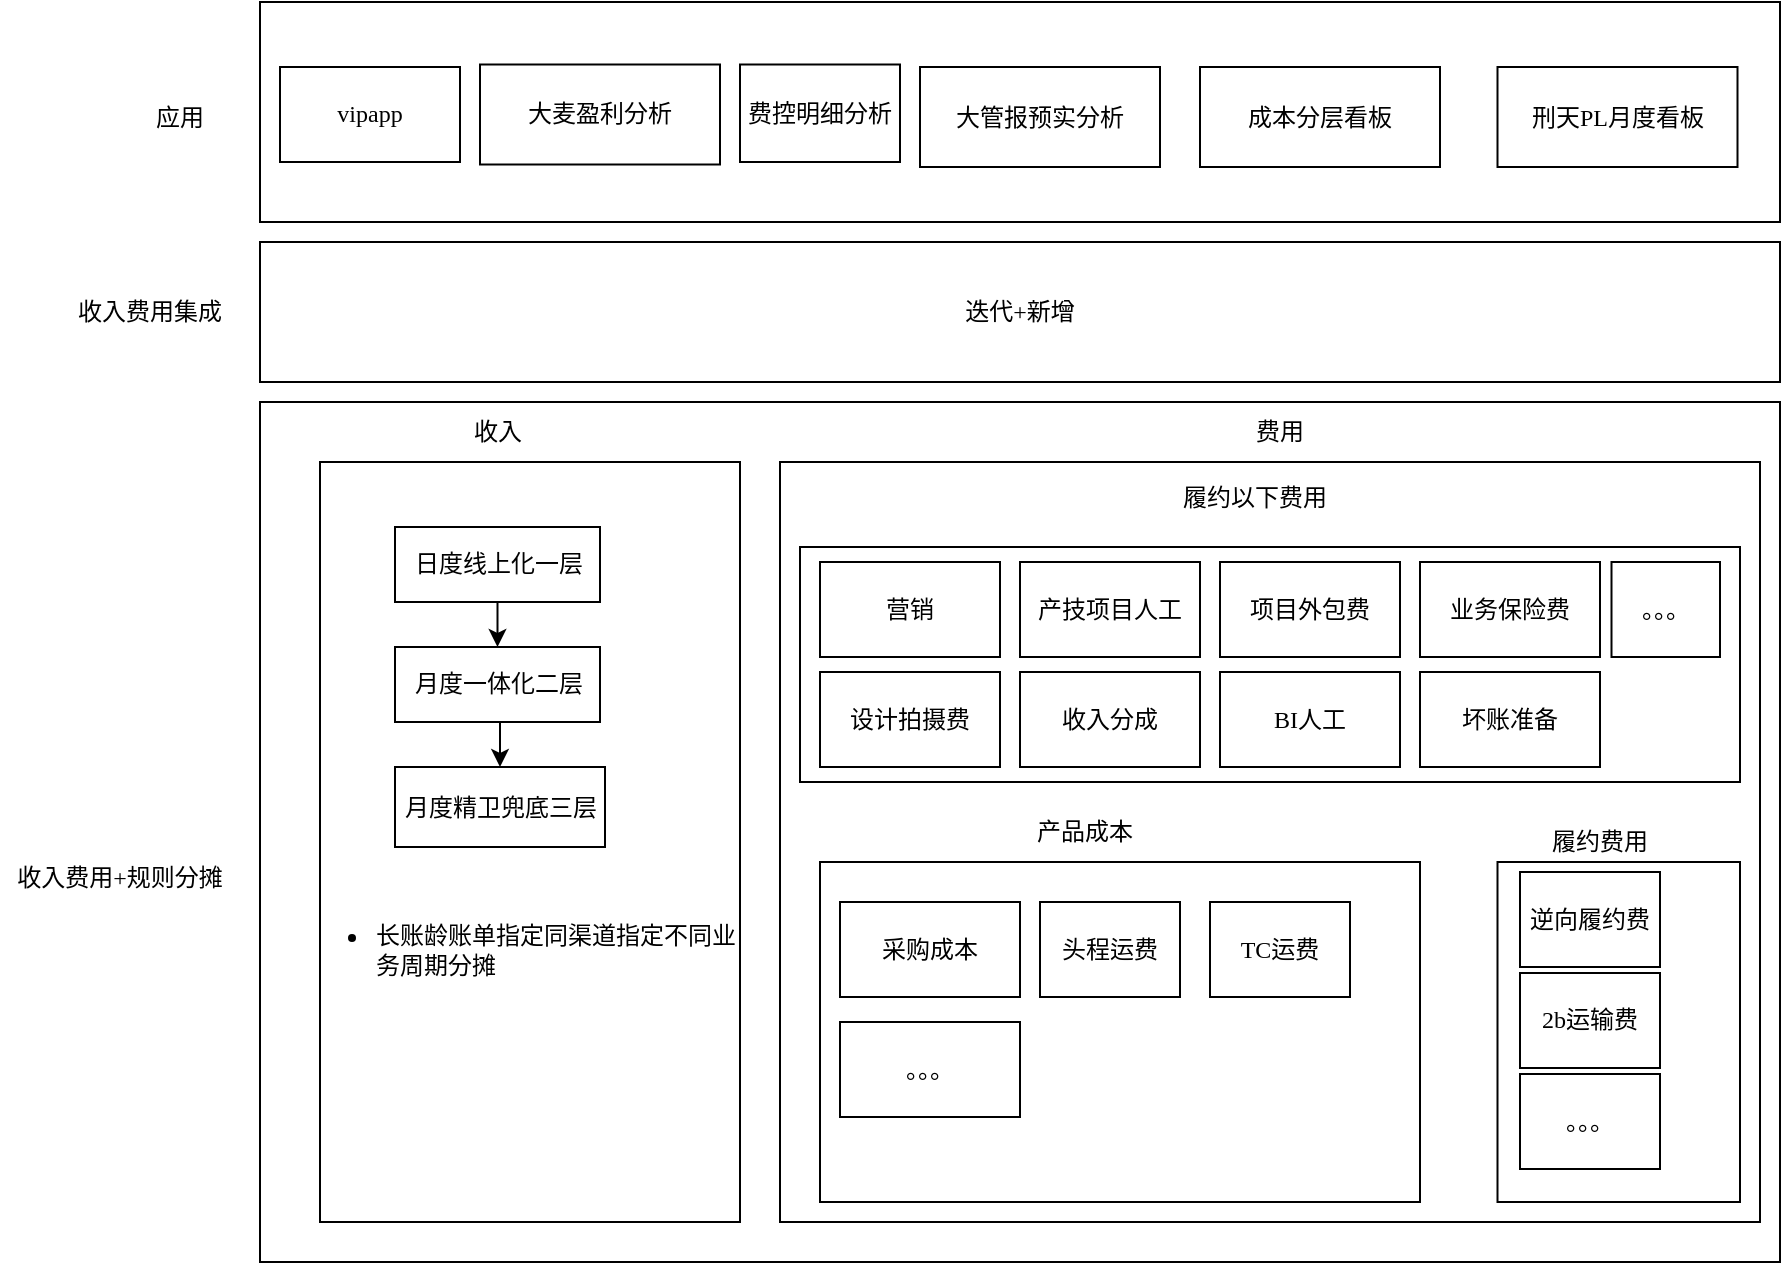 <mxfile version="25.0.3">
  <diagram name="第 1 页" id="AUvHnZDIItohH6egJobj">
    <mxGraphModel dx="1789" dy="700" grid="1" gridSize="10" guides="1" tooltips="1" connect="1" arrows="1" fold="1" page="1" pageScale="1" pageWidth="827" pageHeight="1169" math="0" shadow="0">
      <root>
        <mxCell id="0" />
        <mxCell id="1" parent="0" />
        <mxCell id="qGcrRXvkYBeC9DR_U5yj-5" value="" style="rounded=0;whiteSpace=wrap;html=1;fontFamily=微软雅黑;fontSource=https%3A%2F%2Ffonts.googleapis.com%2Fcss%3Ffamily%3D%25E5%25BE%25AE%25E8%25BD%25AF%25E9%259B%2585%25E9%25BB%2591;" vertex="1" parent="1">
          <mxGeometry x="60" y="160" width="760" height="110" as="geometry" />
        </mxCell>
        <mxCell id="qGcrRXvkYBeC9DR_U5yj-1" value="vipapp" style="rounded=0;whiteSpace=wrap;html=1;fontFamily=微软雅黑;fontSource=https%3A%2F%2Ffonts.googleapis.com%2Fcss%3Ffamily%3D%25E5%25BE%25AE%25E8%25BD%25AF%25E9%259B%2585%25E9%25BB%2591;" vertex="1" parent="1">
          <mxGeometry x="70" y="192.5" width="90" height="47.5" as="geometry" />
        </mxCell>
        <mxCell id="qGcrRXvkYBeC9DR_U5yj-2" value="大麦盈利分析" style="rounded=0;whiteSpace=wrap;html=1;fontFamily=微软雅黑;fontSource=https%3A%2F%2Ffonts.googleapis.com%2Fcss%3Ffamily%3D%25E5%25BE%25AE%25E8%25BD%25AF%25E9%259B%2585%25E9%25BB%2591;" vertex="1" parent="1">
          <mxGeometry x="170" y="191.25" width="120" height="50" as="geometry" />
        </mxCell>
        <mxCell id="qGcrRXvkYBeC9DR_U5yj-3" value="大管报预实分析" style="rounded=0;whiteSpace=wrap;html=1;fontFamily=微软雅黑;fontSource=https%3A%2F%2Ffonts.googleapis.com%2Fcss%3Ffamily%3D%25E5%25BE%25AE%25E8%25BD%25AF%25E9%259B%2585%25E9%25BB%2591;" vertex="1" parent="1">
          <mxGeometry x="390" y="192.5" width="120" height="50" as="geometry" />
        </mxCell>
        <mxCell id="qGcrRXvkYBeC9DR_U5yj-4" value="成本分层看板" style="rounded=0;whiteSpace=wrap;html=1;fontFamily=微软雅黑;fontSource=https%3A%2F%2Ffonts.googleapis.com%2Fcss%3Ffamily%3D%25E5%25BE%25AE%25E8%25BD%25AF%25E9%259B%2585%25E9%25BB%2591;" vertex="1" parent="1">
          <mxGeometry x="530" y="192.5" width="120" height="50" as="geometry" />
        </mxCell>
        <mxCell id="qGcrRXvkYBeC9DR_U5yj-6" value="应用" style="text;html=1;align=center;verticalAlign=middle;whiteSpace=wrap;rounded=0;fontFamily=微软雅黑;fontSource=https%3A%2F%2Ffonts.googleapis.com%2Fcss%3Ffamily%3D%25E5%25BE%25AE%25E8%25BD%25AF%25E9%259B%2585%25E9%25BB%2591;" vertex="1" parent="1">
          <mxGeometry x="-10" y="202.5" width="60" height="30" as="geometry" />
        </mxCell>
        <mxCell id="qGcrRXvkYBeC9DR_U5yj-7" value="刑天PL月度看板" style="rounded=0;whiteSpace=wrap;html=1;fontFamily=微软雅黑;fontSource=https%3A%2F%2Ffonts.googleapis.com%2Fcss%3Ffamily%3D%25E5%25BE%25AE%25E8%25BD%25AF%25E9%259B%2585%25E9%25BB%2591;" vertex="1" parent="1">
          <mxGeometry x="678.75" y="192.5" width="120" height="50" as="geometry" />
        </mxCell>
        <mxCell id="qGcrRXvkYBeC9DR_U5yj-8" value="迭代+新增" style="rounded=0;whiteSpace=wrap;html=1;fontFamily=微软雅黑;fontSource=https%3A%2F%2Ffonts.googleapis.com%2Fcss%3Ffamily%3D%25E5%25BE%25AE%25E8%25BD%25AF%25E9%259B%2585%25E9%25BB%2591;" vertex="1" parent="1">
          <mxGeometry x="60" y="280" width="760" height="70" as="geometry" />
        </mxCell>
        <mxCell id="qGcrRXvkYBeC9DR_U5yj-11" value="收入费用集成" style="text;html=1;align=center;verticalAlign=middle;whiteSpace=wrap;rounded=0;fontFamily=微软雅黑;fontSource=https%3A%2F%2Ffonts.googleapis.com%2Fcss%3Ffamily%3D%25E5%25BE%25AE%25E8%25BD%25AF%25E9%259B%2585%25E9%25BB%2591;" vertex="1" parent="1">
          <mxGeometry x="-40" y="300" width="90" height="30" as="geometry" />
        </mxCell>
        <mxCell id="qGcrRXvkYBeC9DR_U5yj-12" value="" style="rounded=0;whiteSpace=wrap;html=1;fontFamily=微软雅黑;fontSource=https%3A%2F%2Ffonts.googleapis.com%2Fcss%3Ffamily%3D%25E5%25BE%25AE%25E8%25BD%25AF%25E9%259B%2585%25E9%25BB%2591;" vertex="1" parent="1">
          <mxGeometry x="60" y="360" width="760" height="430" as="geometry" />
        </mxCell>
        <mxCell id="qGcrRXvkYBeC9DR_U5yj-13" value="" style="rounded=0;whiteSpace=wrap;html=1;fontFamily=微软雅黑;fontSource=https%3A%2F%2Ffonts.googleapis.com%2Fcss%3Ffamily%3D%25E5%25BE%25AE%25E8%25BD%25AF%25E9%259B%2585%25E9%25BB%2591;" vertex="1" parent="1">
          <mxGeometry x="90" y="390" width="210" height="380" as="geometry" />
        </mxCell>
        <mxCell id="qGcrRXvkYBeC9DR_U5yj-10" value="收入" style="text;html=1;align=center;verticalAlign=middle;whiteSpace=wrap;rounded=0;fontFamily=微软雅黑;fontSource=https%3A%2F%2Ffonts.googleapis.com%2Fcss%3Ffamily%3D%25E5%25BE%25AE%25E8%25BD%25AF%25E9%259B%2585%25E9%25BB%2591;" vertex="1" parent="1">
          <mxGeometry x="148.75" y="360" width="60" height="30" as="geometry" />
        </mxCell>
        <mxCell id="qGcrRXvkYBeC9DR_U5yj-14" value="收入费用+规则分摊" style="text;html=1;align=center;verticalAlign=middle;whiteSpace=wrap;rounded=0;fontFamily=微软雅黑;fontSource=https%3A%2F%2Ffonts.googleapis.com%2Fcss%3Ffamily%3D%25E5%25BE%25AE%25E8%25BD%25AF%25E9%259B%2585%25E9%25BB%2591;" vertex="1" parent="1">
          <mxGeometry x="-70" y="582.5" width="120" height="30" as="geometry" />
        </mxCell>
        <mxCell id="qGcrRXvkYBeC9DR_U5yj-15" value="费控明细分析" style="rounded=0;whiteSpace=wrap;html=1;fontFamily=微软雅黑;fontSource=https%3A%2F%2Ffonts.googleapis.com%2Fcss%3Ffamily%3D%25E5%25BE%25AE%25E8%25BD%25AF%25E9%259B%2585%25E9%25BB%2591;" vertex="1" parent="1">
          <mxGeometry x="300" y="191.25" width="80" height="48.75" as="geometry" />
        </mxCell>
        <mxCell id="qGcrRXvkYBeC9DR_U5yj-20" style="edgeStyle=orthogonalEdgeStyle;rounded=0;orthogonalLoop=1;jettySize=auto;html=1;exitX=0.5;exitY=1;exitDx=0;exitDy=0;entryX=0.5;entryY=0;entryDx=0;entryDy=0;fontFamily=微软雅黑;fontSource=https%3A%2F%2Ffonts.googleapis.com%2Fcss%3Ffamily%3D%25E5%25BE%25AE%25E8%25BD%25AF%25E9%259B%2585%25E9%25BB%2591;" edge="1" parent="1" source="qGcrRXvkYBeC9DR_U5yj-16" target="qGcrRXvkYBeC9DR_U5yj-17">
          <mxGeometry relative="1" as="geometry" />
        </mxCell>
        <mxCell id="qGcrRXvkYBeC9DR_U5yj-16" value="日度线上化一层" style="rounded=0;whiteSpace=wrap;html=1;fontFamily=微软雅黑;fontSource=https%3A%2F%2Ffonts.googleapis.com%2Fcss%3Ffamily%3D%25E5%25BE%25AE%25E8%25BD%25AF%25E9%259B%2585%25E9%25BB%2591;" vertex="1" parent="1">
          <mxGeometry x="127.5" y="422.5" width="102.5" height="37.5" as="geometry" />
        </mxCell>
        <mxCell id="qGcrRXvkYBeC9DR_U5yj-21" style="edgeStyle=orthogonalEdgeStyle;rounded=0;orthogonalLoop=1;jettySize=auto;html=1;exitX=0.5;exitY=1;exitDx=0;exitDy=0;entryX=0.5;entryY=0;entryDx=0;entryDy=0;fontFamily=微软雅黑;fontSource=https%3A%2F%2Ffonts.googleapis.com%2Fcss%3Ffamily%3D%25E5%25BE%25AE%25E8%25BD%25AF%25E9%259B%2585%25E9%25BB%2591;" edge="1" parent="1" source="qGcrRXvkYBeC9DR_U5yj-17" target="qGcrRXvkYBeC9DR_U5yj-18">
          <mxGeometry relative="1" as="geometry" />
        </mxCell>
        <mxCell id="qGcrRXvkYBeC9DR_U5yj-17" value="月度一体化二层" style="rounded=0;whiteSpace=wrap;html=1;fontFamily=微软雅黑;fontSource=https%3A%2F%2Ffonts.googleapis.com%2Fcss%3Ffamily%3D%25E5%25BE%25AE%25E8%25BD%25AF%25E9%259B%2585%25E9%25BB%2591;" vertex="1" parent="1">
          <mxGeometry x="127.5" y="482.5" width="102.5" height="37.5" as="geometry" />
        </mxCell>
        <mxCell id="qGcrRXvkYBeC9DR_U5yj-18" value="月度精卫兜底三层" style="rounded=0;whiteSpace=wrap;html=1;fontFamily=微软雅黑;fontSource=https%3A%2F%2Ffonts.googleapis.com%2Fcss%3Ffamily%3D%25E5%25BE%25AE%25E8%25BD%25AF%25E9%259B%2585%25E9%25BB%2591;" vertex="1" parent="1">
          <mxGeometry x="127.5" y="542.5" width="105" height="40" as="geometry" />
        </mxCell>
        <mxCell id="qGcrRXvkYBeC9DR_U5yj-19" value="" style="rounded=0;whiteSpace=wrap;html=1;fontFamily=微软雅黑;fontSource=https%3A%2F%2Ffonts.googleapis.com%2Fcss%3Ffamily%3D%25E5%25BE%25AE%25E8%25BD%25AF%25E9%259B%2585%25E9%25BB%2591;" vertex="1" parent="1">
          <mxGeometry x="320" y="390" width="490" height="380" as="geometry" />
        </mxCell>
        <mxCell id="qGcrRXvkYBeC9DR_U5yj-22" value="费用" style="text;html=1;align=center;verticalAlign=middle;whiteSpace=wrap;rounded=0;fontFamily=微软雅黑;fontSource=https%3A%2F%2Ffonts.googleapis.com%2Fcss%3Ffamily%3D%25E5%25BE%25AE%25E8%25BD%25AF%25E9%259B%2585%25E9%25BB%2591;" vertex="1" parent="1">
          <mxGeometry x="540" y="360" width="60" height="30" as="geometry" />
        </mxCell>
        <mxCell id="qGcrRXvkYBeC9DR_U5yj-23" value="" style="rounded=0;whiteSpace=wrap;html=1;fontFamily=微软雅黑;fontSource=https%3A%2F%2Ffonts.googleapis.com%2Fcss%3Ffamily%3D%25E5%25BE%25AE%25E8%25BD%25AF%25E9%259B%2585%25E9%25BB%2591;" vertex="1" parent="1">
          <mxGeometry x="678.75" y="590" width="121.25" height="170" as="geometry" />
        </mxCell>
        <mxCell id="qGcrRXvkYBeC9DR_U5yj-24" value="履约费用" style="text;html=1;align=center;verticalAlign=middle;whiteSpace=wrap;rounded=0;fontFamily=微软雅黑;fontSource=https%3A%2F%2Ffonts.googleapis.com%2Fcss%3Ffamily%3D%25E5%25BE%25AE%25E8%25BD%25AF%25E9%259B%2585%25E9%25BB%2591;" vertex="1" parent="1">
          <mxGeometry x="700" y="565" width="60" height="30" as="geometry" />
        </mxCell>
        <mxCell id="qGcrRXvkYBeC9DR_U5yj-25" value="" style="rounded=0;whiteSpace=wrap;html=1;fontFamily=微软雅黑;fontSource=https%3A%2F%2Ffonts.googleapis.com%2Fcss%3Ffamily%3D%25E5%25BE%25AE%25E8%25BD%25AF%25E9%259B%2585%25E9%25BB%2591;" vertex="1" parent="1">
          <mxGeometry x="330" y="432.5" width="470" height="117.5" as="geometry" />
        </mxCell>
        <mxCell id="qGcrRXvkYBeC9DR_U5yj-26" value="履约以下费用" style="text;html=1;align=center;verticalAlign=middle;whiteSpace=wrap;rounded=0;fontFamily=微软雅黑;fontSource=https%3A%2F%2Ffonts.googleapis.com%2Fcss%3Ffamily%3D%25E5%25BE%25AE%25E8%25BD%25AF%25E9%259B%2585%25E9%25BB%2591;" vertex="1" parent="1">
          <mxGeometry x="520" y="392.5" width="74.75" height="30" as="geometry" />
        </mxCell>
        <mxCell id="qGcrRXvkYBeC9DR_U5yj-29" value="营销" style="rounded=0;whiteSpace=wrap;html=1;fontFamily=微软雅黑;fontSource=https%3A%2F%2Ffonts.googleapis.com%2Fcss%3Ffamily%3D%25E5%25BE%25AE%25E8%25BD%25AF%25E9%259B%2585%25E9%25BB%2591;" vertex="1" parent="1">
          <mxGeometry x="340" y="440" width="90" height="47.5" as="geometry" />
        </mxCell>
        <mxCell id="qGcrRXvkYBeC9DR_U5yj-30" value="收入分成" style="rounded=0;whiteSpace=wrap;html=1;fontFamily=微软雅黑;fontSource=https%3A%2F%2Ffonts.googleapis.com%2Fcss%3Ffamily%3D%25E5%25BE%25AE%25E8%25BD%25AF%25E9%259B%2585%25E9%25BB%2591;" vertex="1" parent="1">
          <mxGeometry x="440" y="495" width="90" height="47.5" as="geometry" />
        </mxCell>
        <mxCell id="qGcrRXvkYBeC9DR_U5yj-31" value="设计拍摄费" style="rounded=0;whiteSpace=wrap;html=1;fontFamily=微软雅黑;fontSource=https%3A%2F%2Ffonts.googleapis.com%2Fcss%3Ffamily%3D%25E5%25BE%25AE%25E8%25BD%25AF%25E9%259B%2585%25E9%25BB%2591;" vertex="1" parent="1">
          <mxGeometry x="340" y="495" width="90" height="47.5" as="geometry" />
        </mxCell>
        <mxCell id="qGcrRXvkYBeC9DR_U5yj-32" value="产技项目人工" style="rounded=0;whiteSpace=wrap;html=1;fontFamily=微软雅黑;fontSource=https%3A%2F%2Ffonts.googleapis.com%2Fcss%3Ffamily%3D%25E5%25BE%25AE%25E8%25BD%25AF%25E9%259B%2585%25E9%25BB%2591;" vertex="1" parent="1">
          <mxGeometry x="440" y="440" width="90" height="47.5" as="geometry" />
        </mxCell>
        <mxCell id="qGcrRXvkYBeC9DR_U5yj-33" value="" style="rounded=0;whiteSpace=wrap;html=1;fontFamily=微软雅黑;fontSource=https%3A%2F%2Ffonts.googleapis.com%2Fcss%3Ffamily%3D%25E5%25BE%25AE%25E8%25BD%25AF%25E9%259B%2585%25E9%25BB%2591;" vertex="1" parent="1">
          <mxGeometry x="340" y="590" width="300" height="170" as="geometry" />
        </mxCell>
        <mxCell id="qGcrRXvkYBeC9DR_U5yj-34" value="产品成本" style="text;html=1;align=center;verticalAlign=middle;whiteSpace=wrap;rounded=0;fontFamily=微软雅黑;fontSource=https%3A%2F%2Ffonts.googleapis.com%2Fcss%3Ffamily%3D%25E5%25BE%25AE%25E8%25BD%25AF%25E9%259B%2585%25E9%25BB%2591;" vertex="1" parent="1">
          <mxGeometry x="435.25" y="560" width="74.75" height="30" as="geometry" />
        </mxCell>
        <mxCell id="qGcrRXvkYBeC9DR_U5yj-35" value="采购成本" style="rounded=0;whiteSpace=wrap;html=1;fontFamily=微软雅黑;fontSource=https%3A%2F%2Ffonts.googleapis.com%2Fcss%3Ffamily%3D%25E5%25BE%25AE%25E8%25BD%25AF%25E9%259B%2585%25E9%25BB%2591;" vertex="1" parent="1">
          <mxGeometry x="350" y="610" width="90" height="47.5" as="geometry" />
        </mxCell>
        <mxCell id="qGcrRXvkYBeC9DR_U5yj-36" value="头程运费" style="rounded=0;whiteSpace=wrap;html=1;fontFamily=微软雅黑;fontSource=https%3A%2F%2Ffonts.googleapis.com%2Fcss%3Ffamily%3D%25E5%25BE%25AE%25E8%25BD%25AF%25E9%259B%2585%25E9%25BB%2591;" vertex="1" parent="1">
          <mxGeometry x="450" y="610" width="70" height="47.5" as="geometry" />
        </mxCell>
        <mxCell id="qGcrRXvkYBeC9DR_U5yj-37" value="TC运费" style="rounded=0;whiteSpace=wrap;html=1;fontFamily=微软雅黑;fontSource=https%3A%2F%2Ffonts.googleapis.com%2Fcss%3Ffamily%3D%25E5%25BE%25AE%25E8%25BD%25AF%25E9%259B%2585%25E9%25BB%2591;" vertex="1" parent="1">
          <mxGeometry x="535" y="610" width="70" height="47.5" as="geometry" />
        </mxCell>
        <mxCell id="qGcrRXvkYBeC9DR_U5yj-38" value="项目外包费" style="rounded=0;whiteSpace=wrap;html=1;fontFamily=微软雅黑;fontSource=https%3A%2F%2Ffonts.googleapis.com%2Fcss%3Ffamily%3D%25E5%25BE%25AE%25E8%25BD%25AF%25E9%259B%2585%25E9%25BB%2591;" vertex="1" parent="1">
          <mxGeometry x="540" y="440" width="90" height="47.5" as="geometry" />
        </mxCell>
        <mxCell id="qGcrRXvkYBeC9DR_U5yj-39" value="逆向履约费" style="rounded=0;whiteSpace=wrap;html=1;fontFamily=微软雅黑;fontSource=https%3A%2F%2Ffonts.googleapis.com%2Fcss%3Ffamily%3D%25E5%25BE%25AE%25E8%25BD%25AF%25E9%259B%2585%25E9%25BB%2591;" vertex="1" parent="1">
          <mxGeometry x="690" y="595" width="70" height="47.5" as="geometry" />
        </mxCell>
        <mxCell id="qGcrRXvkYBeC9DR_U5yj-40" value="BI人工" style="rounded=0;whiteSpace=wrap;html=1;fontFamily=微软雅黑;fontSource=https%3A%2F%2Ffonts.googleapis.com%2Fcss%3Ffamily%3D%25E5%25BE%25AE%25E8%25BD%25AF%25E9%259B%2585%25E9%25BB%2591;" vertex="1" parent="1">
          <mxGeometry x="540" y="495" width="90" height="47.5" as="geometry" />
        </mxCell>
        <mxCell id="qGcrRXvkYBeC9DR_U5yj-42" value="2b运输费" style="rounded=0;whiteSpace=wrap;html=1;fontFamily=微软雅黑;fontSource=https%3A%2F%2Ffonts.googleapis.com%2Fcss%3Ffamily%3D%25E5%25BE%25AE%25E8%25BD%25AF%25E9%259B%2585%25E9%25BB%2591;" vertex="1" parent="1">
          <mxGeometry x="690" y="645.5" width="70" height="47.5" as="geometry" />
        </mxCell>
        <mxCell id="qGcrRXvkYBeC9DR_U5yj-43" value="。。。" style="rounded=0;whiteSpace=wrap;html=1;fontFamily=微软雅黑;fontSource=https%3A%2F%2Ffonts.googleapis.com%2Fcss%3Ffamily%3D%25E5%25BE%25AE%25E8%25BD%25AF%25E9%259B%2585%25E9%25BB%2591;" vertex="1" parent="1">
          <mxGeometry x="350" y="670" width="90" height="47.5" as="geometry" />
        </mxCell>
        <mxCell id="qGcrRXvkYBeC9DR_U5yj-44" value="业务保险费" style="rounded=0;whiteSpace=wrap;html=1;fontFamily=微软雅黑;fontSource=https%3A%2F%2Ffonts.googleapis.com%2Fcss%3Ffamily%3D%25E5%25BE%25AE%25E8%25BD%25AF%25E9%259B%2585%25E9%25BB%2591;" vertex="1" parent="1">
          <mxGeometry x="640" y="440" width="90" height="47.5" as="geometry" />
        </mxCell>
        <mxCell id="qGcrRXvkYBeC9DR_U5yj-45" value="坏账准备" style="rounded=0;whiteSpace=wrap;html=1;fontFamily=微软雅黑;fontSource=https%3A%2F%2Ffonts.googleapis.com%2Fcss%3Ffamily%3D%25E5%25BE%25AE%25E8%25BD%25AF%25E9%259B%2585%25E9%25BB%2591;" vertex="1" parent="1">
          <mxGeometry x="640" y="495" width="90" height="47.5" as="geometry" />
        </mxCell>
        <mxCell id="qGcrRXvkYBeC9DR_U5yj-46" value="。。。" style="rounded=0;whiteSpace=wrap;html=1;fontFamily=微软雅黑;fontSource=https%3A%2F%2Ffonts.googleapis.com%2Fcss%3Ffamily%3D%25E5%25BE%25AE%25E8%25BD%25AF%25E9%259B%2585%25E9%25BB%2591;" vertex="1" parent="1">
          <mxGeometry x="690" y="696" width="70" height="47.5" as="geometry" />
        </mxCell>
        <mxCell id="qGcrRXvkYBeC9DR_U5yj-52" value="&lt;ul&gt;&lt;li&gt;长账龄账单指定同渠道指定不同业务周期分摊&lt;/li&gt;&lt;/ul&gt;" style="text;html=1;align=left;verticalAlign=middle;whiteSpace=wrap;rounded=0;fontFamily=微软雅黑;fontSource=https%3A%2F%2Ffonts.googleapis.com%2Fcss%3Ffamily%3D%25E5%25BE%25AE%25E8%25BD%25AF%25E9%259B%2585%25E9%25BB%2591;" vertex="1" parent="1">
          <mxGeometry x="76.25" y="618.75" width="223.75" height="30" as="geometry" />
        </mxCell>
        <mxCell id="qGcrRXvkYBeC9DR_U5yj-55" value="。。。" style="rounded=0;whiteSpace=wrap;html=1;fontFamily=微软雅黑;fontSource=https%3A%2F%2Ffonts.googleapis.com%2Fcss%3Ffamily%3D%25E5%25BE%25AE%25E8%25BD%25AF%25E9%259B%2585%25E9%25BB%2591;" vertex="1" parent="1">
          <mxGeometry x="735.75" y="440" width="54.25" height="47.5" as="geometry" />
        </mxCell>
      </root>
    </mxGraphModel>
  </diagram>
</mxfile>
